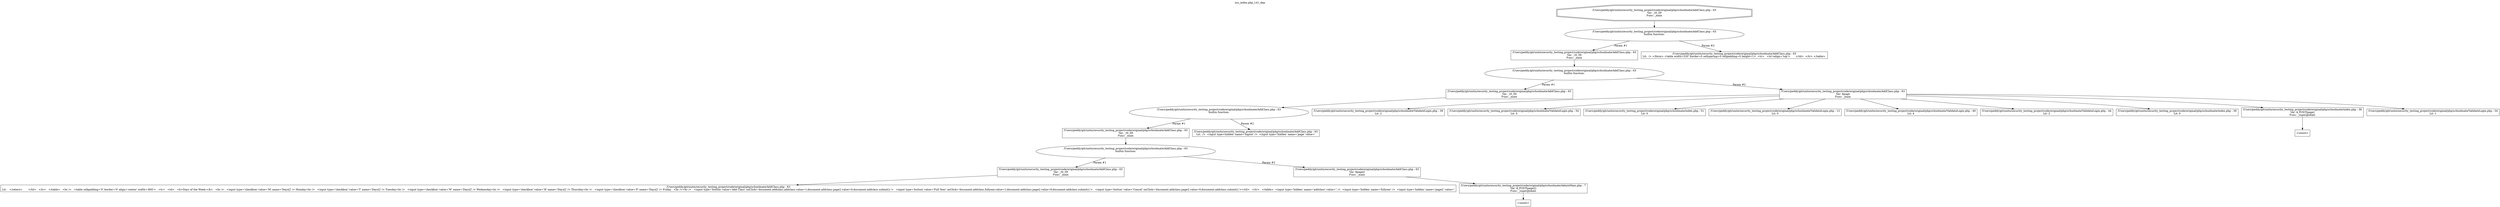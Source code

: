 digraph cfg {
  label="xss_index.php_141_dep";
  labelloc=t;
  n1 [shape=doubleoctagon, label="/Users/peddy/git/unitn/security_testing_project/code/original/php/schoolmate/AddClass.php : 63\nVar: _t0_59\nFunc: _main\n"];
  n2 [shape=ellipse, label="/Users/peddy/git/unitn/security_testing_project/code/original/php/schoolmate/AddClass.php : 63\nbuiltin function:\n.\n"];
  n3 [shape=box, label="/Users/peddy/git/unitn/security_testing_project/code/original/php/schoolmate/AddClass.php : 63\nVar: _t0_59\nFunc: _main\n"];
  n4 [shape=ellipse, label="/Users/peddy/git/unitn/security_testing_project/code/original/php/schoolmate/AddClass.php : 63\nbuiltin function:\n.\n"];
  n5 [shape=box, label="/Users/peddy/git/unitn/security_testing_project/code/original/php/schoolmate/AddClass.php : 63\nVar: _t0_59\nFunc: _main\n"];
  n6 [shape=ellipse, label="/Users/peddy/git/unitn/security_testing_project/code/original/php/schoolmate/AddClass.php : 63\nbuiltin function:\n.\n"];
  n7 [shape=box, label="/Users/peddy/git/unitn/security_testing_project/code/original/php/schoolmate/AddClass.php : 63\nVar: _t0_59\nFunc: _main\n"];
  n8 [shape=ellipse, label="/Users/peddy/git/unitn/security_testing_project/code/original/php/schoolmate/AddClass.php : 63\nbuiltin function:\n.\n"];
  n9 [shape=box, label="/Users/peddy/git/unitn/security_testing_project/code/original/php/schoolmate/AddClass.php : 63\nVar: _t0_59\nFunc: _main\n"];
  n10 [shape=box, label="/Users/peddy/git/unitn/security_testing_project/code/original/php/schoolmate/AddClass.php : 63\nLit: 	 </select>	</td>   </tr>   </table>   <br />   <table cellpadding='0' border='0' align='center' width='800'>   <tr>   <td>   <b>Days of the Week:</b>   <br />   <input type='checkbox' value='M' name='Days[]' /> Monday<br />   <input type='checkbox' value='T' name='Days[]' /> Tuesday<br />   <input type='checkbox' value='W' name='Days[]' /> Wednesday<br />   <input type='checkbox' value='H' name='Days[]' /> Thursday<br />   <input type='checkbox' value='F' name='Days[]' /> Friday   <br /><br />   <input type='button' value='Add Class' onClick='document.addclass.addclass.value=1;document.addclass.page2.value=0;document.addclass.submit();'>   <input type='button' value='Full Year' onClick='document.addclass.fullyear.value=1;document.addclass.page2.value=9;document.addclass.submit();'>   <input type='button' value='Cancel' onClick='document.addclass.page2.value=0;document.addclass.submit();'></td>   </tr>   </table>  <input type='hidden' name='addclass' value='' />  <input type='hidden' name='fullyear' />  <input type='hidden' name='page2' value='\n"];
  n11 [shape=box, label="/Users/peddy/git/unitn/security_testing_project/code/original/php/schoolmate/AddClass.php : 63\nVar: $page2\nFunc: _main\n"];
  n12 [shape=box, label="/Users/peddy/git/unitn/security_testing_project/code/original/php/schoolmate/AdminMain.php : 7\nVar: $_POST[page2]\nFunc: _superglobals\n"];
  n13 [shape=box, label="<uninit>"];
  n14 [shape=box, label="/Users/peddy/git/unitn/security_testing_project/code/original/php/schoolmate/AddClass.php : 63\nLit:  />  <input type=hidden' name='logout' />  <input type='hidden' name='page' value='\n"];
  n15 [shape=box, label="/Users/peddy/git/unitn/security_testing_project/code/original/php/schoolmate/AddClass.php : 63\nVar: $page\nFunc: _main\n"];
  n16 [shape=box, label="/Users/peddy/git/unitn/security_testing_project/code/original/php/schoolmate/ValidateLogin.php : 39\nLit: 2\n"];
  n17 [shape=box, label="/Users/peddy/git/unitn/security_testing_project/code/original/php/schoolmate/ValidateLogin.php : 54\nLit: 5\n"];
  n18 [shape=box, label="/Users/peddy/git/unitn/security_testing_project/code/original/php/schoolmate/index.php : 51\nLit: 0\n"];
  n19 [shape=box, label="/Users/peddy/git/unitn/security_testing_project/code/original/php/schoolmate/ValidateLogin.php : 12\nLit: 0\n"];
  n20 [shape=box, label="/Users/peddy/git/unitn/security_testing_project/code/original/php/schoolmate/ValidateLogin.php : 49\nLit: 4\n"];
  n21 [shape=box, label="/Users/peddy/git/unitn/security_testing_project/code/original/php/schoolmate/ValidateLogin.php : 44\nLit: 2\n"];
  n22 [shape=box, label="/Users/peddy/git/unitn/security_testing_project/code/original/php/schoolmate/index.php : 39\nLit: 0\n"];
  n23 [shape=box, label="/Users/peddy/git/unitn/security_testing_project/code/original/php/schoolmate/index.php : 36\nVar: $_POST[page]\nFunc: _superglobals\n"];
  n24 [shape=box, label="<uninit>"];
  n25 [shape=box, label="/Users/peddy/git/unitn/security_testing_project/code/original/php/schoolmate/ValidateLogin.php : 34\nLit: 1\n"];
  n26 [shape=box, label="/Users/peddy/git/unitn/security_testing_project/code/original/php/schoolmate/AddClass.php : 63\nLit:  /> </form> <table width=520' border=0 cellspacing=0 cellpadding=0 height=1>  <tr>   <td valign='top'>	&nbsp;   </td>  </tr> </table> \n"];
  n1 -> n2;
  n3 -> n4;
  n5 -> n6;
  n7 -> n8;
  n9 -> n10;
  n8 -> n9[label="Param #1"];
  n8 -> n11[label="Param #2"];
  n12 -> n13;
  n11 -> n12;
  n6 -> n7[label="Param #1"];
  n6 -> n14[label="Param #2"];
  n4 -> n5[label="Param #1"];
  n4 -> n15[label="Param #2"];
  n15 -> n16;
  n15 -> n17;
  n15 -> n18;
  n15 -> n19;
  n15 -> n20;
  n15 -> n21;
  n15 -> n22;
  n15 -> n23;
  n15 -> n25;
  n23 -> n24;
  n2 -> n3[label="Param #1"];
  n2 -> n26[label="Param #2"];
}

